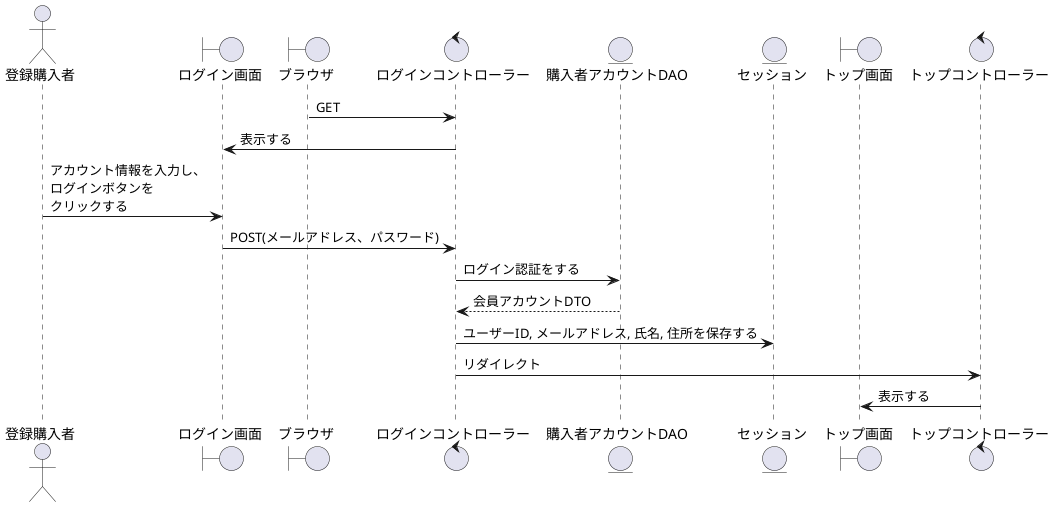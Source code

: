@startuml ログイン

actor    "登録購入者" as act
boundary "ログイン画面" as Login
boundary "ブラウザ" as brz
control  "ログインコントローラー" as Approval_c
entity   "購入者アカウントDAO" as Account
entity   "セッション" as sessyon
boundary "トップ画面" as Top
control  "トップコントローラー" as Completion_c

'-------------------------------------------------------------------------------------------

brz -> Approval_c : GET
Login <- Approval_c : 表示する
act -> Login : アカウント情報を入力し、\nログインボタンを\nクリックする
Login -> Approval_c : POST(メールアドレス、パスワード)
Approval_c -> Account : ログイン認証をする
Approval_c <-- Account : 会員アカウントDTO
Approval_c -> sessyon : ユーザーID, メールアドレス, 氏名, 住所を保存する
Approval_c -> Completion_c : リダイレクト
Completion_c -> Top : 表示する
@enduml